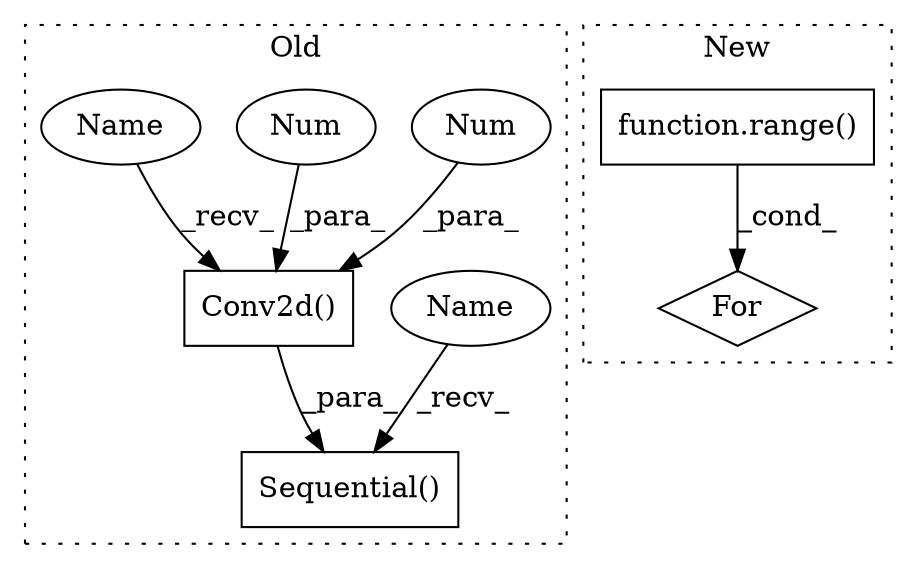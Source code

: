 digraph G {
subgraph cluster0 {
1 [label="Conv2d()" a="75" s="3107,3141" l="10,13" shape="box"];
4 [label="Num" a="76" s="3137" l="1" shape="ellipse"];
5 [label="Num" a="76" s="3134" l="1" shape="ellipse"];
6 [label="Sequential()" a="75" s="2712,3188" l="46,12" shape="box"];
7 [label="Name" a="87" s="2712" l="2" shape="ellipse"];
8 [label="Name" a="87" s="3107" l="2" shape="ellipse"];
label = "Old";
style="dotted";
}
subgraph cluster1 {
2 [label="For" a="107" s="3277,3294" l="4,15" shape="diamond"];
3 [label="function.range()" a="75" s="3286,3293" l="6,1" shape="box"];
label = "New";
style="dotted";
}
1 -> 6 [label="_para_"];
3 -> 2 [label="_cond_"];
4 -> 1 [label="_para_"];
5 -> 1 [label="_para_"];
7 -> 6 [label="_recv_"];
8 -> 1 [label="_recv_"];
}